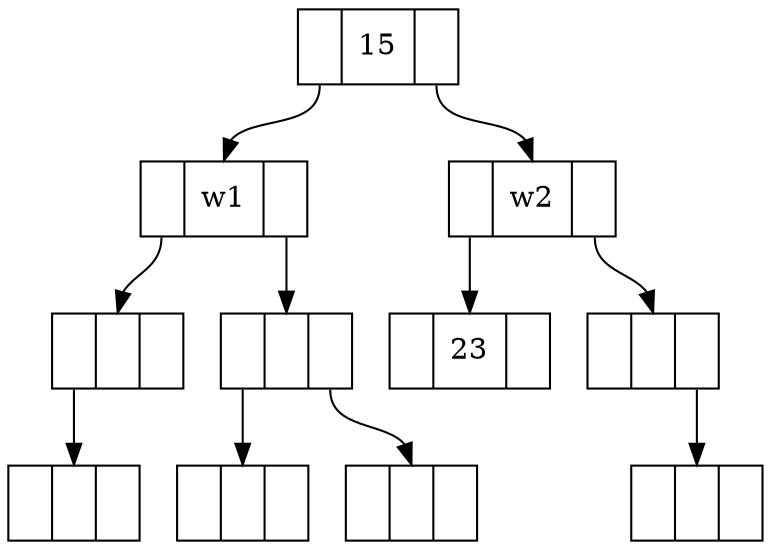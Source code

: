 digraph G {

node [shape = record];

w1  [label=" <l> | <c> w1  | <r> "];
15  [label=" <l> | <c> 15  | <r> "];
n1  [label=" <l> | <c>     | <r> "];
n2  [label=" <l> | <c>     | <r> "];
n3  [label=" <l> | <c>     | <r> "];
n4  [label=" <l> | <c>     | <r> "];
n5  [label=" <l> | <c>     | <r> "];

w2  [label=" <l> | <c> w2  | <r> "];
23  [label=" <l> | <c> 23  | <r> "];
m1  [label=" <l> | <c>     | <r> "];
m2  [label=" <l> | <c>     | <r> "];

15:l -> w1:c
15:r -> w2:c

w1:l -> n1:c
w1:r -> n2:c
n1:l -> n3:c
n2:l -> n4:c
n2:r -> n5:c

w2:l -> 23:c
w2:r -> m1:c
m1:r -> m2:c
}
